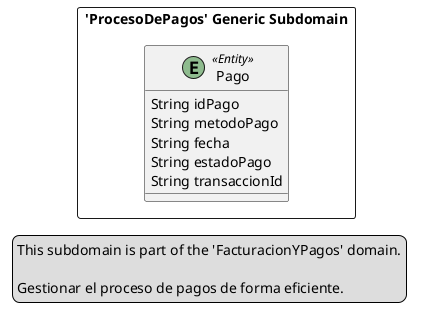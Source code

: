 @startuml

skinparam componentStyle uml2

package "'ProcesoDePagos' Generic Subdomain" <<Rectangle>> {
	class Pago <<(E,DarkSeaGreen) Entity>> {
		String idPago
		String metodoPago
		String fecha
		String estadoPago
		String transaccionId
	}
}
legend left
  This subdomain is part of the 'FacturacionYPagos' domain.

  Gestionar el proceso de pagos de forma eficiente.
end legend


@enduml
